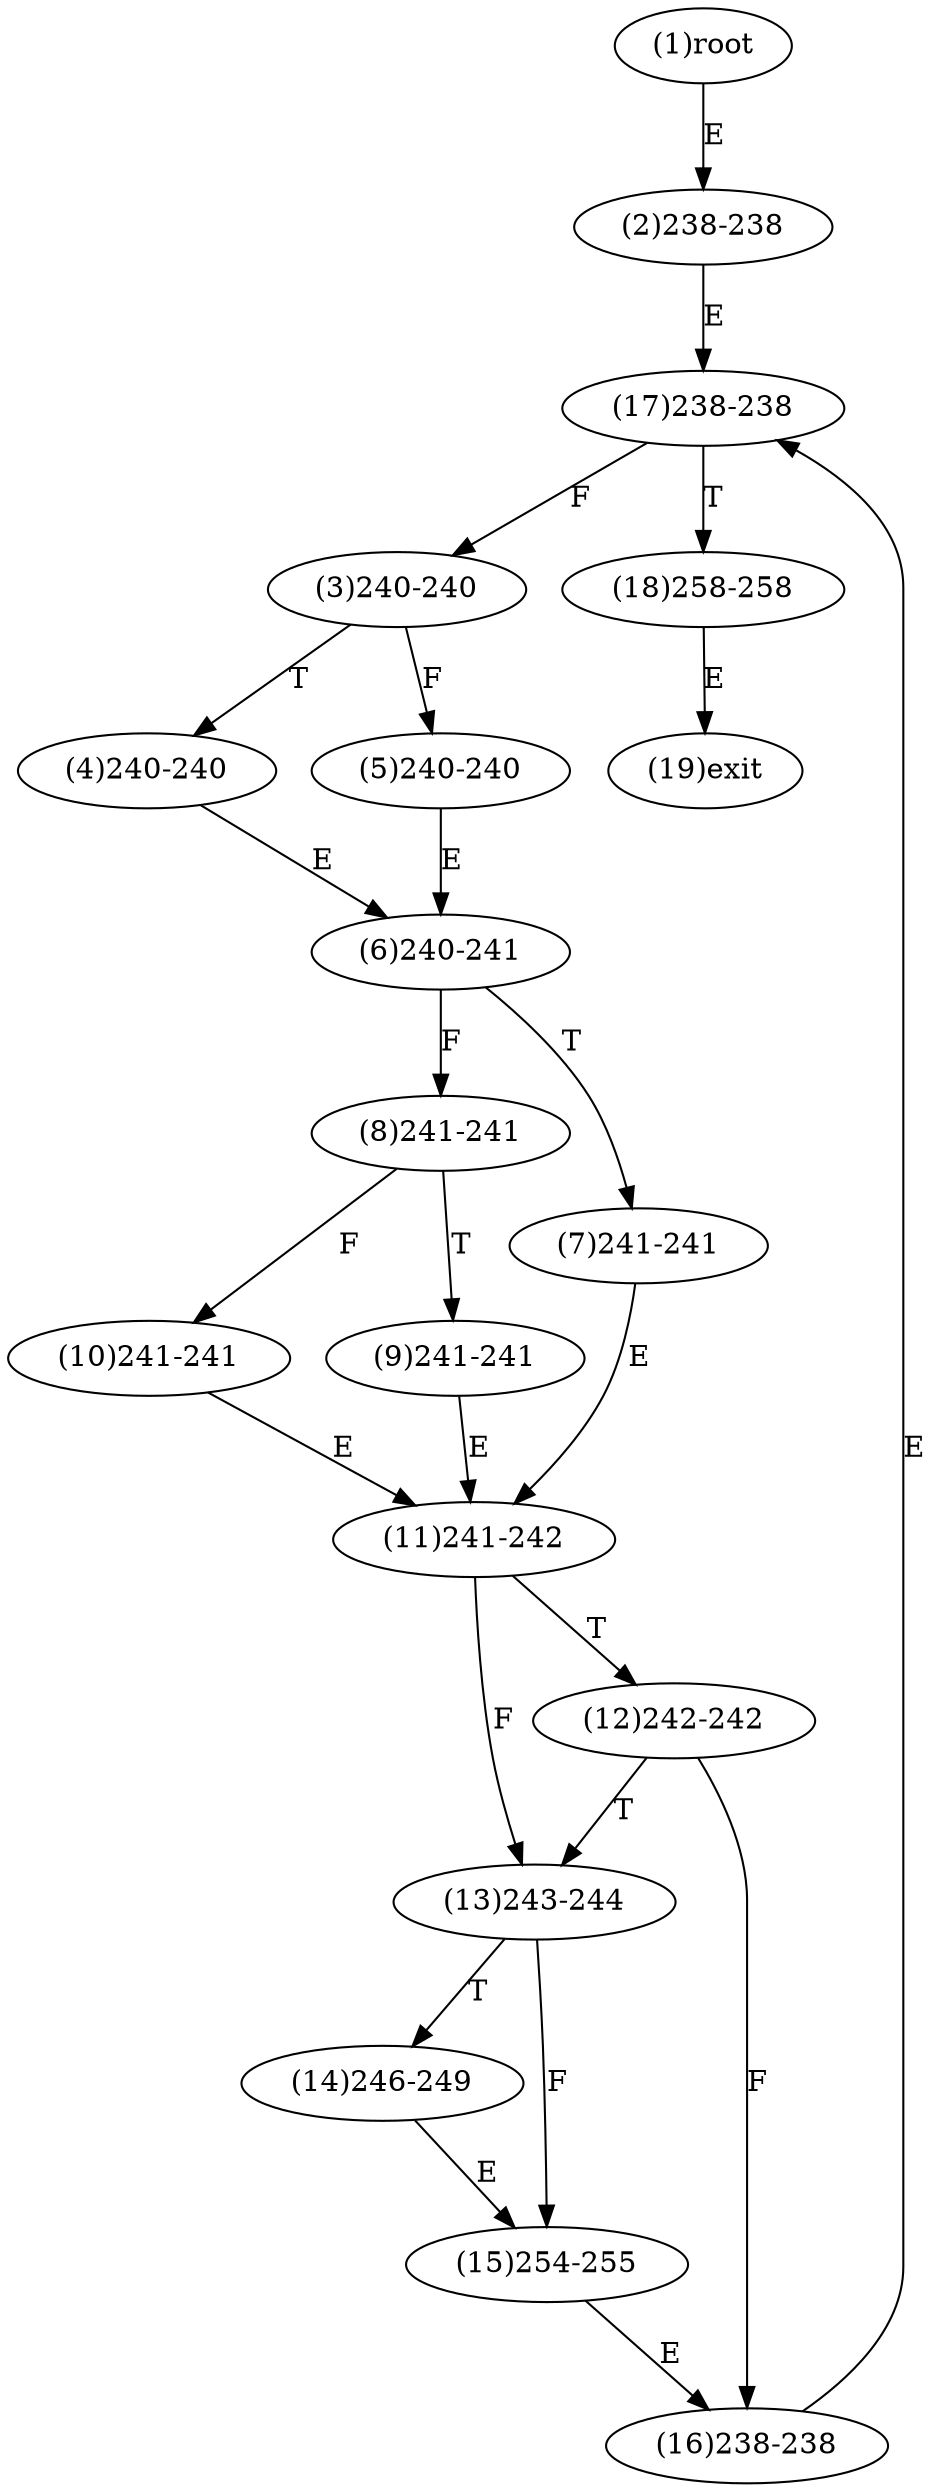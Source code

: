 digraph "" { 
1[ label="(1)root"];
2[ label="(2)238-238"];
3[ label="(3)240-240"];
4[ label="(4)240-240"];
5[ label="(5)240-240"];
6[ label="(6)240-241"];
7[ label="(7)241-241"];
8[ label="(8)241-241"];
9[ label="(9)241-241"];
10[ label="(10)241-241"];
11[ label="(11)241-242"];
12[ label="(12)242-242"];
13[ label="(13)243-244"];
14[ label="(14)246-249"];
15[ label="(15)254-255"];
17[ label="(17)238-238"];
16[ label="(16)238-238"];
19[ label="(19)exit"];
18[ label="(18)258-258"];
1->2[ label="E"];
2->17[ label="E"];
3->5[ label="F"];
3->4[ label="T"];
4->6[ label="E"];
5->6[ label="E"];
6->8[ label="F"];
6->7[ label="T"];
7->11[ label="E"];
8->10[ label="F"];
8->9[ label="T"];
9->11[ label="E"];
10->11[ label="E"];
11->13[ label="F"];
11->12[ label="T"];
12->16[ label="F"];
12->13[ label="T"];
13->15[ label="F"];
13->14[ label="T"];
14->15[ label="E"];
15->16[ label="E"];
16->17[ label="E"];
17->3[ label="F"];
17->18[ label="T"];
18->19[ label="E"];
}